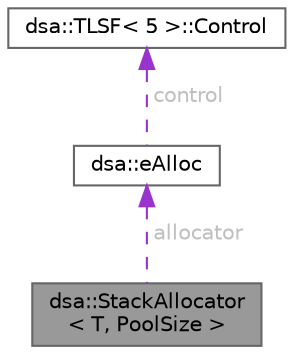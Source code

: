 digraph "dsa::StackAllocator&lt; T, PoolSize &gt;"
{
 // LATEX_PDF_SIZE
  bgcolor="transparent";
  edge [fontname=Helvetica,fontsize=10,labelfontname=Helvetica,labelfontsize=10];
  node [fontname=Helvetica,fontsize=10,shape=box,height=0.2,width=0.4];
  Node1 [id="Node000001",label="dsa::StackAllocator\l\< T, PoolSize \>",height=0.2,width=0.4,color="gray40", fillcolor="grey60", style="filled", fontcolor="black",tooltip="Standard C++ allocator interface using a stack-allocated buffer and TLSF."];
  Node2 -> Node1 [id="edge1_Node000001_Node000002",dir="back",color="darkorchid3",style="dashed",tooltip=" ",label=" allocator",fontcolor="grey" ];
  Node2 [id="Node000002",label="dsa::eAlloc",height=0.2,width=0.4,color="gray40", fillcolor="white", style="filled",URL="$classdsa_1_1e_alloc.html",tooltip="A memory allocator class based on the Two-Level Segregated Fit (TLSF) algorithm."];
  Node3 -> Node2 [id="edge2_Node000002_Node000003",dir="back",color="darkorchid3",style="dashed",tooltip=" ",label=" control",fontcolor="grey" ];
  Node3 [id="Node000003",label="dsa::TLSF\< 5 \>::Control",height=0.2,width=0.4,color="gray40", fillcolor="white", style="filled",tooltip=" "];
}
